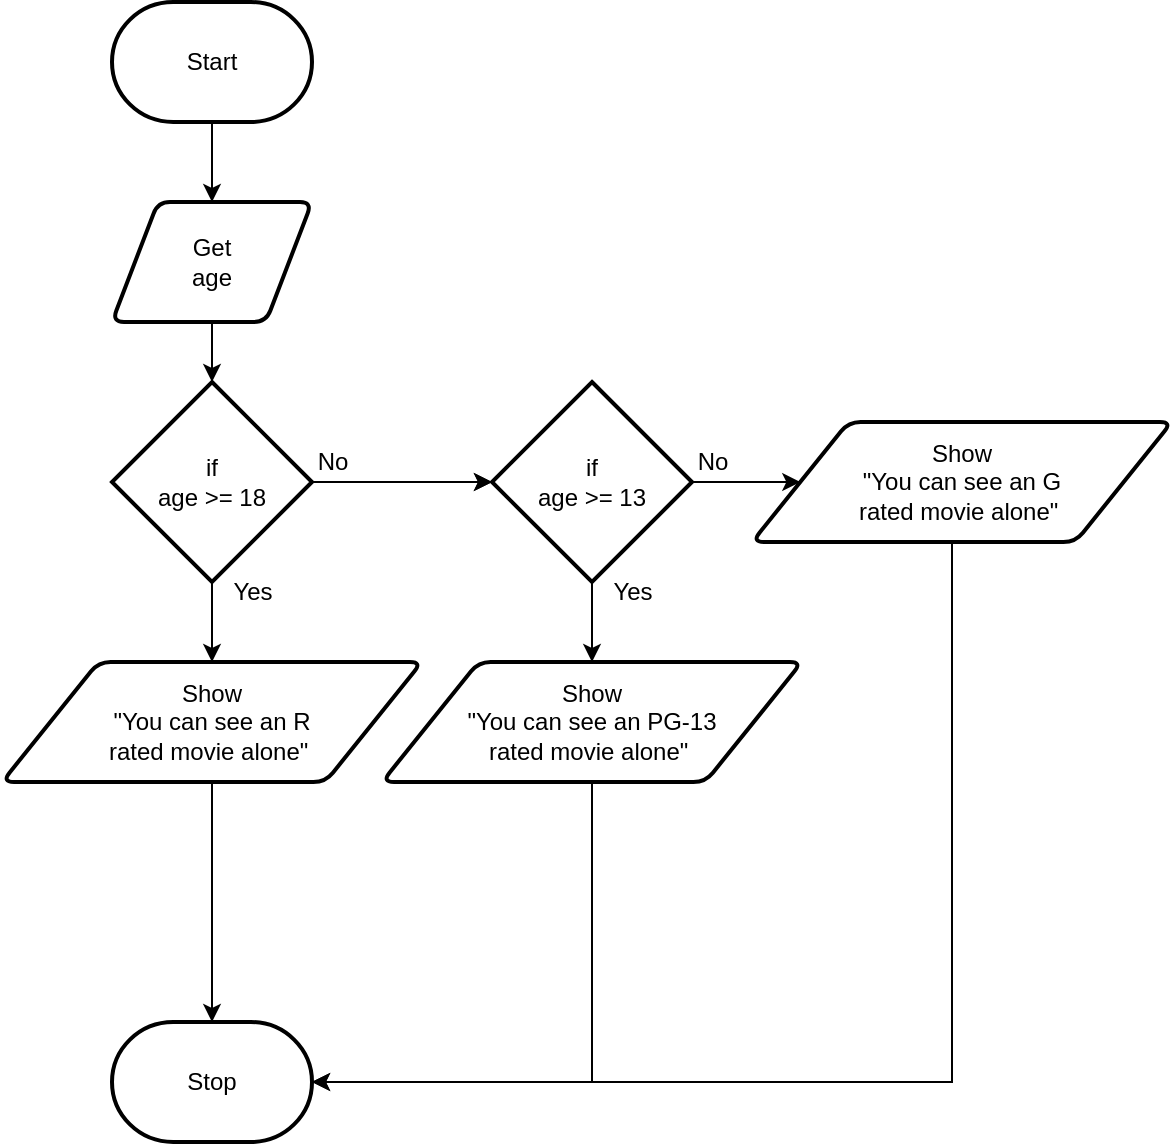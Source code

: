 <mxfile>
    <diagram id="HIP3nbAZw_EuaXWnEj3U" name="Page-1">
        <mxGraphModel dx="866" dy="804" grid="1" gridSize="10" guides="1" tooltips="1" connect="1" arrows="1" fold="1" page="1" pageScale="1" pageWidth="850" pageHeight="1100" math="0" shadow="0">
            <root>
                <mxCell id="0"/>
                <mxCell id="1" parent="0"/>
                <mxCell id="4" style="edgeStyle=orthogonalEdgeStyle;html=1;rounded=0;startArrow=none;entryX=0.5;entryY=0;entryDx=0;entryDy=0;entryPerimeter=0;" parent="1" source="10" target="3" edge="1">
                    <mxGeometry relative="1" as="geometry"/>
                </mxCell>
                <mxCell id="15" style="edgeStyle=none;html=1;entryX=0.5;entryY=0;entryDx=0;entryDy=0;" edge="1" parent="1" source="2" target="7">
                    <mxGeometry relative="1" as="geometry"/>
                </mxCell>
                <mxCell id="2" value="Start" style="strokeWidth=2;html=1;shape=mxgraph.flowchart.terminator;whiteSpace=wrap;" parent="1" vertex="1">
                    <mxGeometry x="230" y="100" width="100" height="60" as="geometry"/>
                </mxCell>
                <mxCell id="3" value="Stop" style="strokeWidth=2;html=1;shape=mxgraph.flowchart.terminator;whiteSpace=wrap;" parent="1" vertex="1">
                    <mxGeometry x="230" y="610" width="100" height="60" as="geometry"/>
                </mxCell>
                <mxCell id="6" value="" style="edgeStyle=orthogonalEdgeStyle;html=1;rounded=0;endArrow=none;startArrow=none;" edge="1" parent="1" source="7" target="5">
                    <mxGeometry relative="1" as="geometry">
                        <mxPoint x="280" y="160" as="sourcePoint"/>
                        <mxPoint x="280" y="450" as="targetPoint"/>
                    </mxGeometry>
                </mxCell>
                <mxCell id="18" style="edgeStyle=none;html=1;" edge="1" parent="1" source="5" target="10">
                    <mxGeometry relative="1" as="geometry"/>
                </mxCell>
                <mxCell id="19" style="edgeStyle=none;html=1;" edge="1" parent="1" source="5" target="13">
                    <mxGeometry relative="1" as="geometry"/>
                </mxCell>
                <mxCell id="27" value="" style="edgeStyle=elbowEdgeStyle;rounded=0;html=1;" edge="1" parent="1" source="5" target="13">
                    <mxGeometry relative="1" as="geometry"/>
                </mxCell>
                <mxCell id="5" value="if&lt;br&gt;age &amp;gt;= 18" style="strokeWidth=2;html=1;shape=mxgraph.flowchart.decision;whiteSpace=wrap;" vertex="1" parent="1">
                    <mxGeometry x="230" y="290" width="100" height="100" as="geometry"/>
                </mxCell>
                <mxCell id="8" value="" style="edgeStyle=orthogonalEdgeStyle;html=1;rounded=0;endArrow=none;" edge="1" parent="1" source="2" target="7">
                    <mxGeometry relative="1" as="geometry">
                        <mxPoint x="280" y="160" as="sourcePoint"/>
                        <mxPoint x="280" y="270" as="targetPoint"/>
                    </mxGeometry>
                </mxCell>
                <mxCell id="16" style="edgeStyle=none;html=1;" edge="1" parent="1" source="7" target="5">
                    <mxGeometry relative="1" as="geometry"/>
                </mxCell>
                <mxCell id="7" value="Get&lt;br&gt;age" style="shape=parallelogram;html=1;strokeWidth=2;perimeter=parallelogramPerimeter;whiteSpace=wrap;rounded=1;arcSize=12;size=0.23;" vertex="1" parent="1">
                    <mxGeometry x="230" y="200" width="100" height="60" as="geometry"/>
                </mxCell>
                <mxCell id="11" value="" style="edgeStyle=orthogonalEdgeStyle;html=1;rounded=0;startArrow=none;entryX=0.5;entryY=0;entryDx=0;entryDy=0;entryPerimeter=0;endArrow=none;" edge="1" parent="1" source="5" target="10">
                    <mxGeometry relative="1" as="geometry">
                        <mxPoint x="280" y="370" as="sourcePoint"/>
                        <mxPoint x="280" y="490" as="targetPoint"/>
                    </mxGeometry>
                </mxCell>
                <mxCell id="10" value="Show&lt;br&gt;&quot;You can see an R &lt;br&gt;rated movie alone&quot;&amp;nbsp;" style="shape=parallelogram;html=1;strokeWidth=2;perimeter=parallelogramPerimeter;whiteSpace=wrap;rounded=1;arcSize=12;size=0.23;" vertex="1" parent="1">
                    <mxGeometry x="175" y="430" width="210" height="60" as="geometry"/>
                </mxCell>
                <mxCell id="26" style="edgeStyle=elbowEdgeStyle;rounded=0;html=1;entryX=1;entryY=0.5;entryDx=0;entryDy=0;entryPerimeter=0;exitX=0.5;exitY=1;exitDx=0;exitDy=0;" edge="1" parent="1" source="12" target="3">
                    <mxGeometry relative="1" as="geometry">
                        <Array as="points">
                            <mxPoint x="470" y="560"/>
                        </Array>
                    </mxGeometry>
                </mxCell>
                <mxCell id="12" value="Show&lt;br&gt;&quot;You can see an PG-13&lt;br&gt;rated movie alone&quot;&amp;nbsp;" style="shape=parallelogram;html=1;strokeWidth=2;perimeter=parallelogramPerimeter;whiteSpace=wrap;rounded=1;arcSize=12;size=0.23;" vertex="1" parent="1">
                    <mxGeometry x="365" y="430" width="210" height="60" as="geometry"/>
                </mxCell>
                <mxCell id="21" style="edgeStyle=none;html=1;entryX=0.5;entryY=0;entryDx=0;entryDy=0;" edge="1" parent="1" source="13" target="12">
                    <mxGeometry relative="1" as="geometry"/>
                </mxCell>
                <mxCell id="22" style="edgeStyle=none;html=1;" edge="1" parent="1" source="13" target="14">
                    <mxGeometry relative="1" as="geometry"/>
                </mxCell>
                <mxCell id="13" value="if&lt;br&gt;age &amp;gt;= 13" style="strokeWidth=2;html=1;shape=mxgraph.flowchart.decision;whiteSpace=wrap;" vertex="1" parent="1">
                    <mxGeometry x="420" y="290" width="100" height="100" as="geometry"/>
                </mxCell>
                <mxCell id="25" style="edgeStyle=elbowEdgeStyle;rounded=0;html=1;exitX=0.5;exitY=1;exitDx=0;exitDy=0;entryX=1;entryY=0.5;entryDx=0;entryDy=0;entryPerimeter=0;" edge="1" parent="1" source="14" target="3">
                    <mxGeometry relative="1" as="geometry">
                        <mxPoint x="340" y="630" as="targetPoint"/>
                        <Array as="points">
                            <mxPoint x="650" y="500"/>
                        </Array>
                    </mxGeometry>
                </mxCell>
                <mxCell id="14" value="Show&lt;br&gt;&quot;You can see an G&lt;br&gt;rated movie alone&quot;&amp;nbsp;" style="shape=parallelogram;html=1;strokeWidth=2;perimeter=parallelogramPerimeter;whiteSpace=wrap;rounded=1;arcSize=12;size=0.23;" vertex="1" parent="1">
                    <mxGeometry x="550" y="310" width="210" height="60" as="geometry"/>
                </mxCell>
                <mxCell id="28" value="No" style="text;html=1;align=center;verticalAlign=middle;resizable=0;points=[];autosize=1;strokeColor=none;fillColor=none;" vertex="1" parent="1">
                    <mxGeometry x="320" y="315" width="40" height="30" as="geometry"/>
                </mxCell>
                <mxCell id="29" value="No" style="text;html=1;align=center;verticalAlign=middle;resizable=0;points=[];autosize=1;strokeColor=none;fillColor=none;" vertex="1" parent="1">
                    <mxGeometry x="510" y="315" width="40" height="30" as="geometry"/>
                </mxCell>
                <mxCell id="30" value="Yes" style="text;html=1;align=center;verticalAlign=middle;resizable=0;points=[];autosize=1;strokeColor=none;fillColor=none;" vertex="1" parent="1">
                    <mxGeometry x="280" y="380" width="40" height="30" as="geometry"/>
                </mxCell>
                <mxCell id="31" value="Yes" style="text;html=1;align=center;verticalAlign=middle;resizable=0;points=[];autosize=1;strokeColor=none;fillColor=none;" vertex="1" parent="1">
                    <mxGeometry x="470" y="380" width="40" height="30" as="geometry"/>
                </mxCell>
            </root>
        </mxGraphModel>
    </diagram>
</mxfile>
